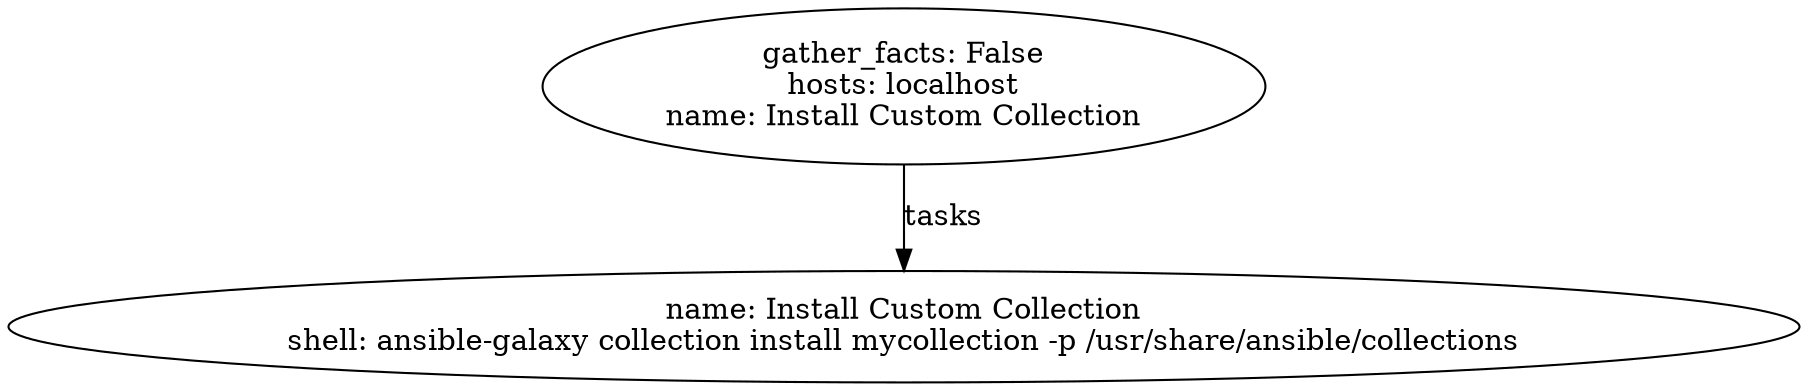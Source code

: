 digraph graphname {
2028 [label="name: Install Custom Collection\nshell: ansible-galaxy collection install mycollection -p /usr/share/ansible/collections\n"];
2027 [label="gather_facts: False\nhosts: localhost\nname: Install Custom Collection\n"];
2027 -> 2028 [label="tasks"];
}
